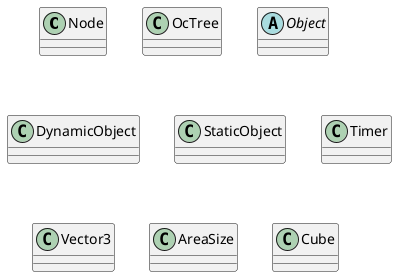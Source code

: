 @startuml a

class Node
{

}

class OcTree
{

}

abstract class Object
{

}

class DynamicObject
{

}

class StaticObject
{

}

class Timer
{

}

class Vector3
{

}

class AreaSize
{

}

class Cube
{

}



@enduml
